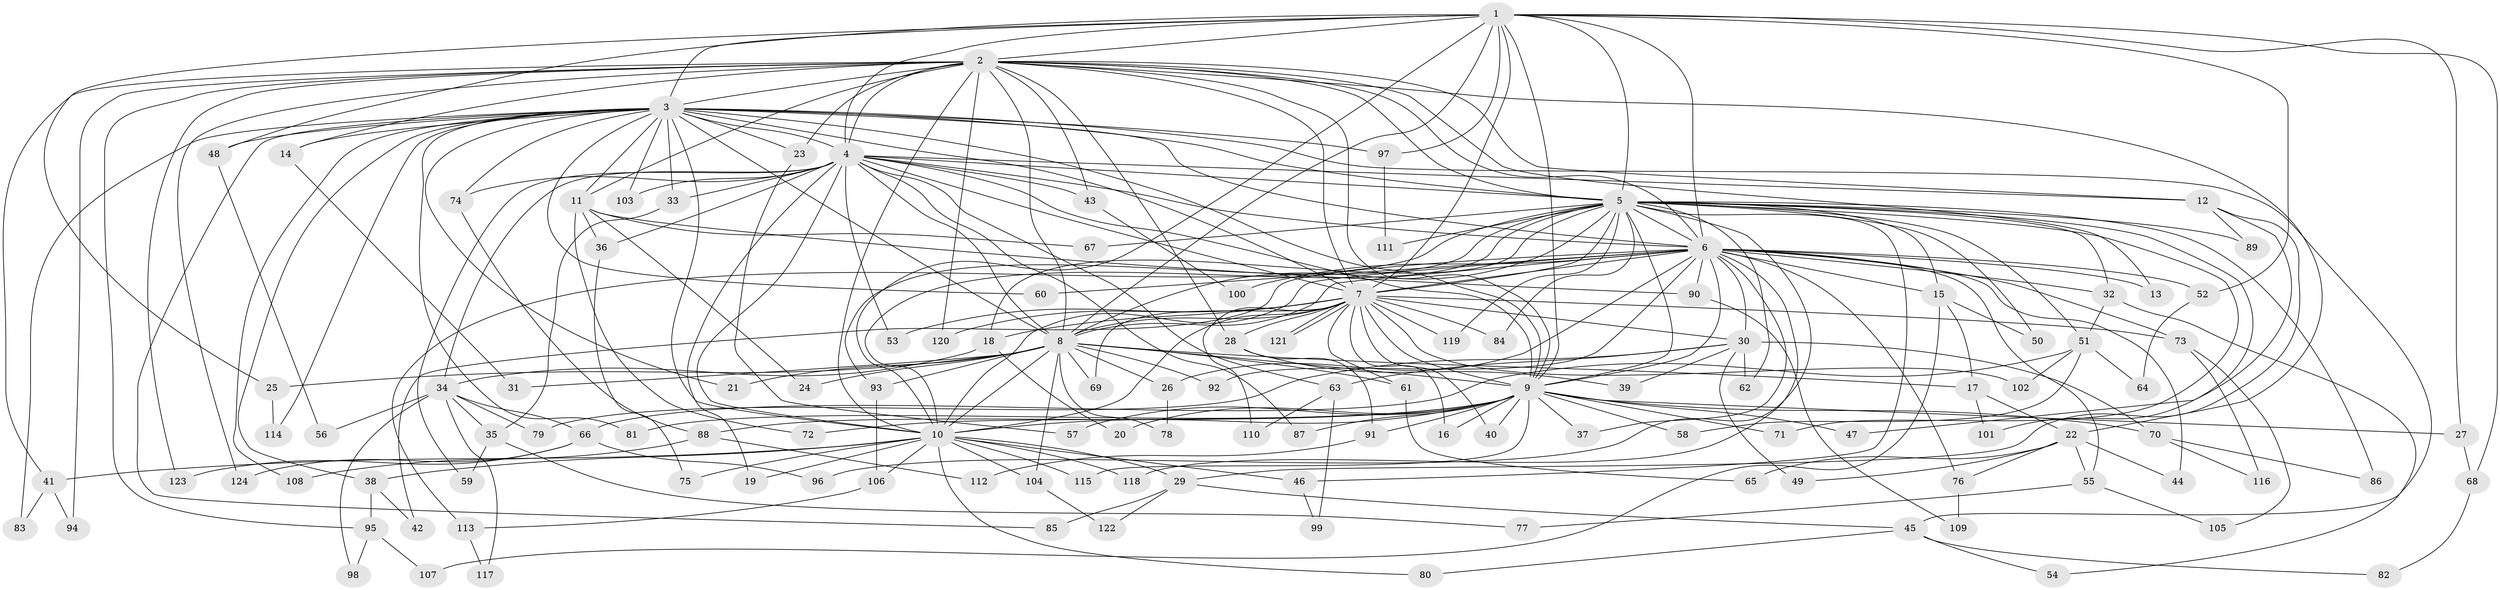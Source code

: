 // coarse degree distribution, {24: 0.02631578947368421, 23: 0.02631578947368421, 3: 0.25, 2: 0.3157894736842105, 4: 0.18421052631578946, 7: 0.02631578947368421, 5: 0.05263157894736842, 8: 0.02631578947368421, 6: 0.013157894736842105, 20: 0.013157894736842105, 19: 0.013157894736842105, 18: 0.02631578947368421, 21: 0.013157894736842105, 1: 0.013157894736842105}
// Generated by graph-tools (version 1.1) at 2025/36/03/04/25 23:36:32]
// undirected, 124 vertices, 273 edges
graph export_dot {
  node [color=gray90,style=filled];
  1;
  2;
  3;
  4;
  5;
  6;
  7;
  8;
  9;
  10;
  11;
  12;
  13;
  14;
  15;
  16;
  17;
  18;
  19;
  20;
  21;
  22;
  23;
  24;
  25;
  26;
  27;
  28;
  29;
  30;
  31;
  32;
  33;
  34;
  35;
  36;
  37;
  38;
  39;
  40;
  41;
  42;
  43;
  44;
  45;
  46;
  47;
  48;
  49;
  50;
  51;
  52;
  53;
  54;
  55;
  56;
  57;
  58;
  59;
  60;
  61;
  62;
  63;
  64;
  65;
  66;
  67;
  68;
  69;
  70;
  71;
  72;
  73;
  74;
  75;
  76;
  77;
  78;
  79;
  80;
  81;
  82;
  83;
  84;
  85;
  86;
  87;
  88;
  89;
  90;
  91;
  92;
  93;
  94;
  95;
  96;
  97;
  98;
  99;
  100;
  101;
  102;
  103;
  104;
  105;
  106;
  107;
  108;
  109;
  110;
  111;
  112;
  113;
  114;
  115;
  116;
  117;
  118;
  119;
  120;
  121;
  122;
  123;
  124;
  1 -- 2;
  1 -- 3;
  1 -- 4;
  1 -- 5;
  1 -- 6;
  1 -- 7;
  1 -- 8;
  1 -- 9;
  1 -- 10;
  1 -- 25;
  1 -- 27;
  1 -- 48;
  1 -- 52;
  1 -- 68;
  1 -- 97;
  2 -- 3;
  2 -- 4;
  2 -- 5;
  2 -- 6;
  2 -- 7;
  2 -- 8;
  2 -- 9;
  2 -- 10;
  2 -- 11;
  2 -- 12;
  2 -- 13;
  2 -- 14;
  2 -- 22;
  2 -- 23;
  2 -- 28;
  2 -- 41;
  2 -- 43;
  2 -- 94;
  2 -- 95;
  2 -- 120;
  2 -- 123;
  2 -- 124;
  3 -- 4;
  3 -- 5;
  3 -- 6;
  3 -- 7;
  3 -- 8;
  3 -- 9;
  3 -- 10;
  3 -- 11;
  3 -- 14;
  3 -- 21;
  3 -- 23;
  3 -- 33;
  3 -- 38;
  3 -- 45;
  3 -- 48;
  3 -- 60;
  3 -- 74;
  3 -- 81;
  3 -- 83;
  3 -- 85;
  3 -- 97;
  3 -- 103;
  3 -- 108;
  3 -- 114;
  4 -- 5;
  4 -- 6;
  4 -- 7;
  4 -- 8;
  4 -- 9;
  4 -- 10;
  4 -- 12;
  4 -- 19;
  4 -- 33;
  4 -- 34;
  4 -- 36;
  4 -- 43;
  4 -- 53;
  4 -- 59;
  4 -- 63;
  4 -- 74;
  4 -- 87;
  4 -- 103;
  5 -- 6;
  5 -- 7;
  5 -- 8;
  5 -- 9;
  5 -- 10;
  5 -- 15;
  5 -- 18;
  5 -- 32;
  5 -- 46;
  5 -- 50;
  5 -- 51;
  5 -- 62;
  5 -- 67;
  5 -- 71;
  5 -- 84;
  5 -- 86;
  5 -- 89;
  5 -- 93;
  5 -- 96;
  5 -- 101;
  5 -- 111;
  5 -- 113;
  5 -- 119;
  6 -- 7;
  6 -- 8;
  6 -- 9;
  6 -- 10;
  6 -- 13;
  6 -- 15;
  6 -- 26;
  6 -- 30;
  6 -- 32;
  6 -- 37;
  6 -- 42;
  6 -- 44;
  6 -- 52;
  6 -- 55;
  6 -- 60;
  6 -- 73;
  6 -- 76;
  6 -- 90;
  6 -- 92;
  6 -- 100;
  6 -- 118;
  7 -- 8;
  7 -- 9;
  7 -- 10;
  7 -- 16;
  7 -- 18;
  7 -- 28;
  7 -- 30;
  7 -- 40;
  7 -- 53;
  7 -- 61;
  7 -- 69;
  7 -- 73;
  7 -- 84;
  7 -- 102;
  7 -- 110;
  7 -- 119;
  7 -- 120;
  7 -- 121;
  7 -- 121;
  8 -- 9;
  8 -- 10;
  8 -- 17;
  8 -- 21;
  8 -- 24;
  8 -- 25;
  8 -- 26;
  8 -- 31;
  8 -- 61;
  8 -- 69;
  8 -- 78;
  8 -- 92;
  8 -- 93;
  8 -- 104;
  9 -- 10;
  9 -- 16;
  9 -- 20;
  9 -- 27;
  9 -- 37;
  9 -- 40;
  9 -- 47;
  9 -- 57;
  9 -- 58;
  9 -- 70;
  9 -- 71;
  9 -- 72;
  9 -- 81;
  9 -- 87;
  9 -- 88;
  9 -- 91;
  9 -- 115;
  10 -- 19;
  10 -- 29;
  10 -- 38;
  10 -- 41;
  10 -- 46;
  10 -- 75;
  10 -- 80;
  10 -- 104;
  10 -- 106;
  10 -- 115;
  10 -- 118;
  11 -- 24;
  11 -- 36;
  11 -- 67;
  11 -- 72;
  11 -- 90;
  12 -- 29;
  12 -- 47;
  12 -- 89;
  14 -- 31;
  15 -- 17;
  15 -- 50;
  15 -- 107;
  17 -- 22;
  17 -- 101;
  18 -- 20;
  18 -- 34;
  22 -- 44;
  22 -- 49;
  22 -- 55;
  22 -- 65;
  22 -- 76;
  23 -- 57;
  25 -- 114;
  26 -- 78;
  27 -- 68;
  28 -- 39;
  28 -- 91;
  29 -- 45;
  29 -- 85;
  29 -- 122;
  30 -- 39;
  30 -- 49;
  30 -- 62;
  30 -- 63;
  30 -- 70;
  30 -- 79;
  32 -- 51;
  32 -- 54;
  33 -- 35;
  34 -- 35;
  34 -- 56;
  34 -- 66;
  34 -- 79;
  34 -- 98;
  34 -- 117;
  35 -- 59;
  35 -- 77;
  36 -- 75;
  38 -- 42;
  38 -- 95;
  41 -- 83;
  41 -- 94;
  43 -- 100;
  45 -- 54;
  45 -- 80;
  45 -- 82;
  46 -- 99;
  48 -- 56;
  51 -- 58;
  51 -- 64;
  51 -- 66;
  51 -- 102;
  52 -- 64;
  55 -- 77;
  55 -- 105;
  61 -- 65;
  63 -- 99;
  63 -- 110;
  66 -- 96;
  66 -- 123;
  66 -- 124;
  68 -- 82;
  70 -- 86;
  70 -- 116;
  73 -- 105;
  73 -- 116;
  74 -- 88;
  76 -- 109;
  88 -- 108;
  88 -- 112;
  90 -- 109;
  91 -- 112;
  93 -- 106;
  95 -- 98;
  95 -- 107;
  97 -- 111;
  104 -- 122;
  106 -- 113;
  113 -- 117;
}
